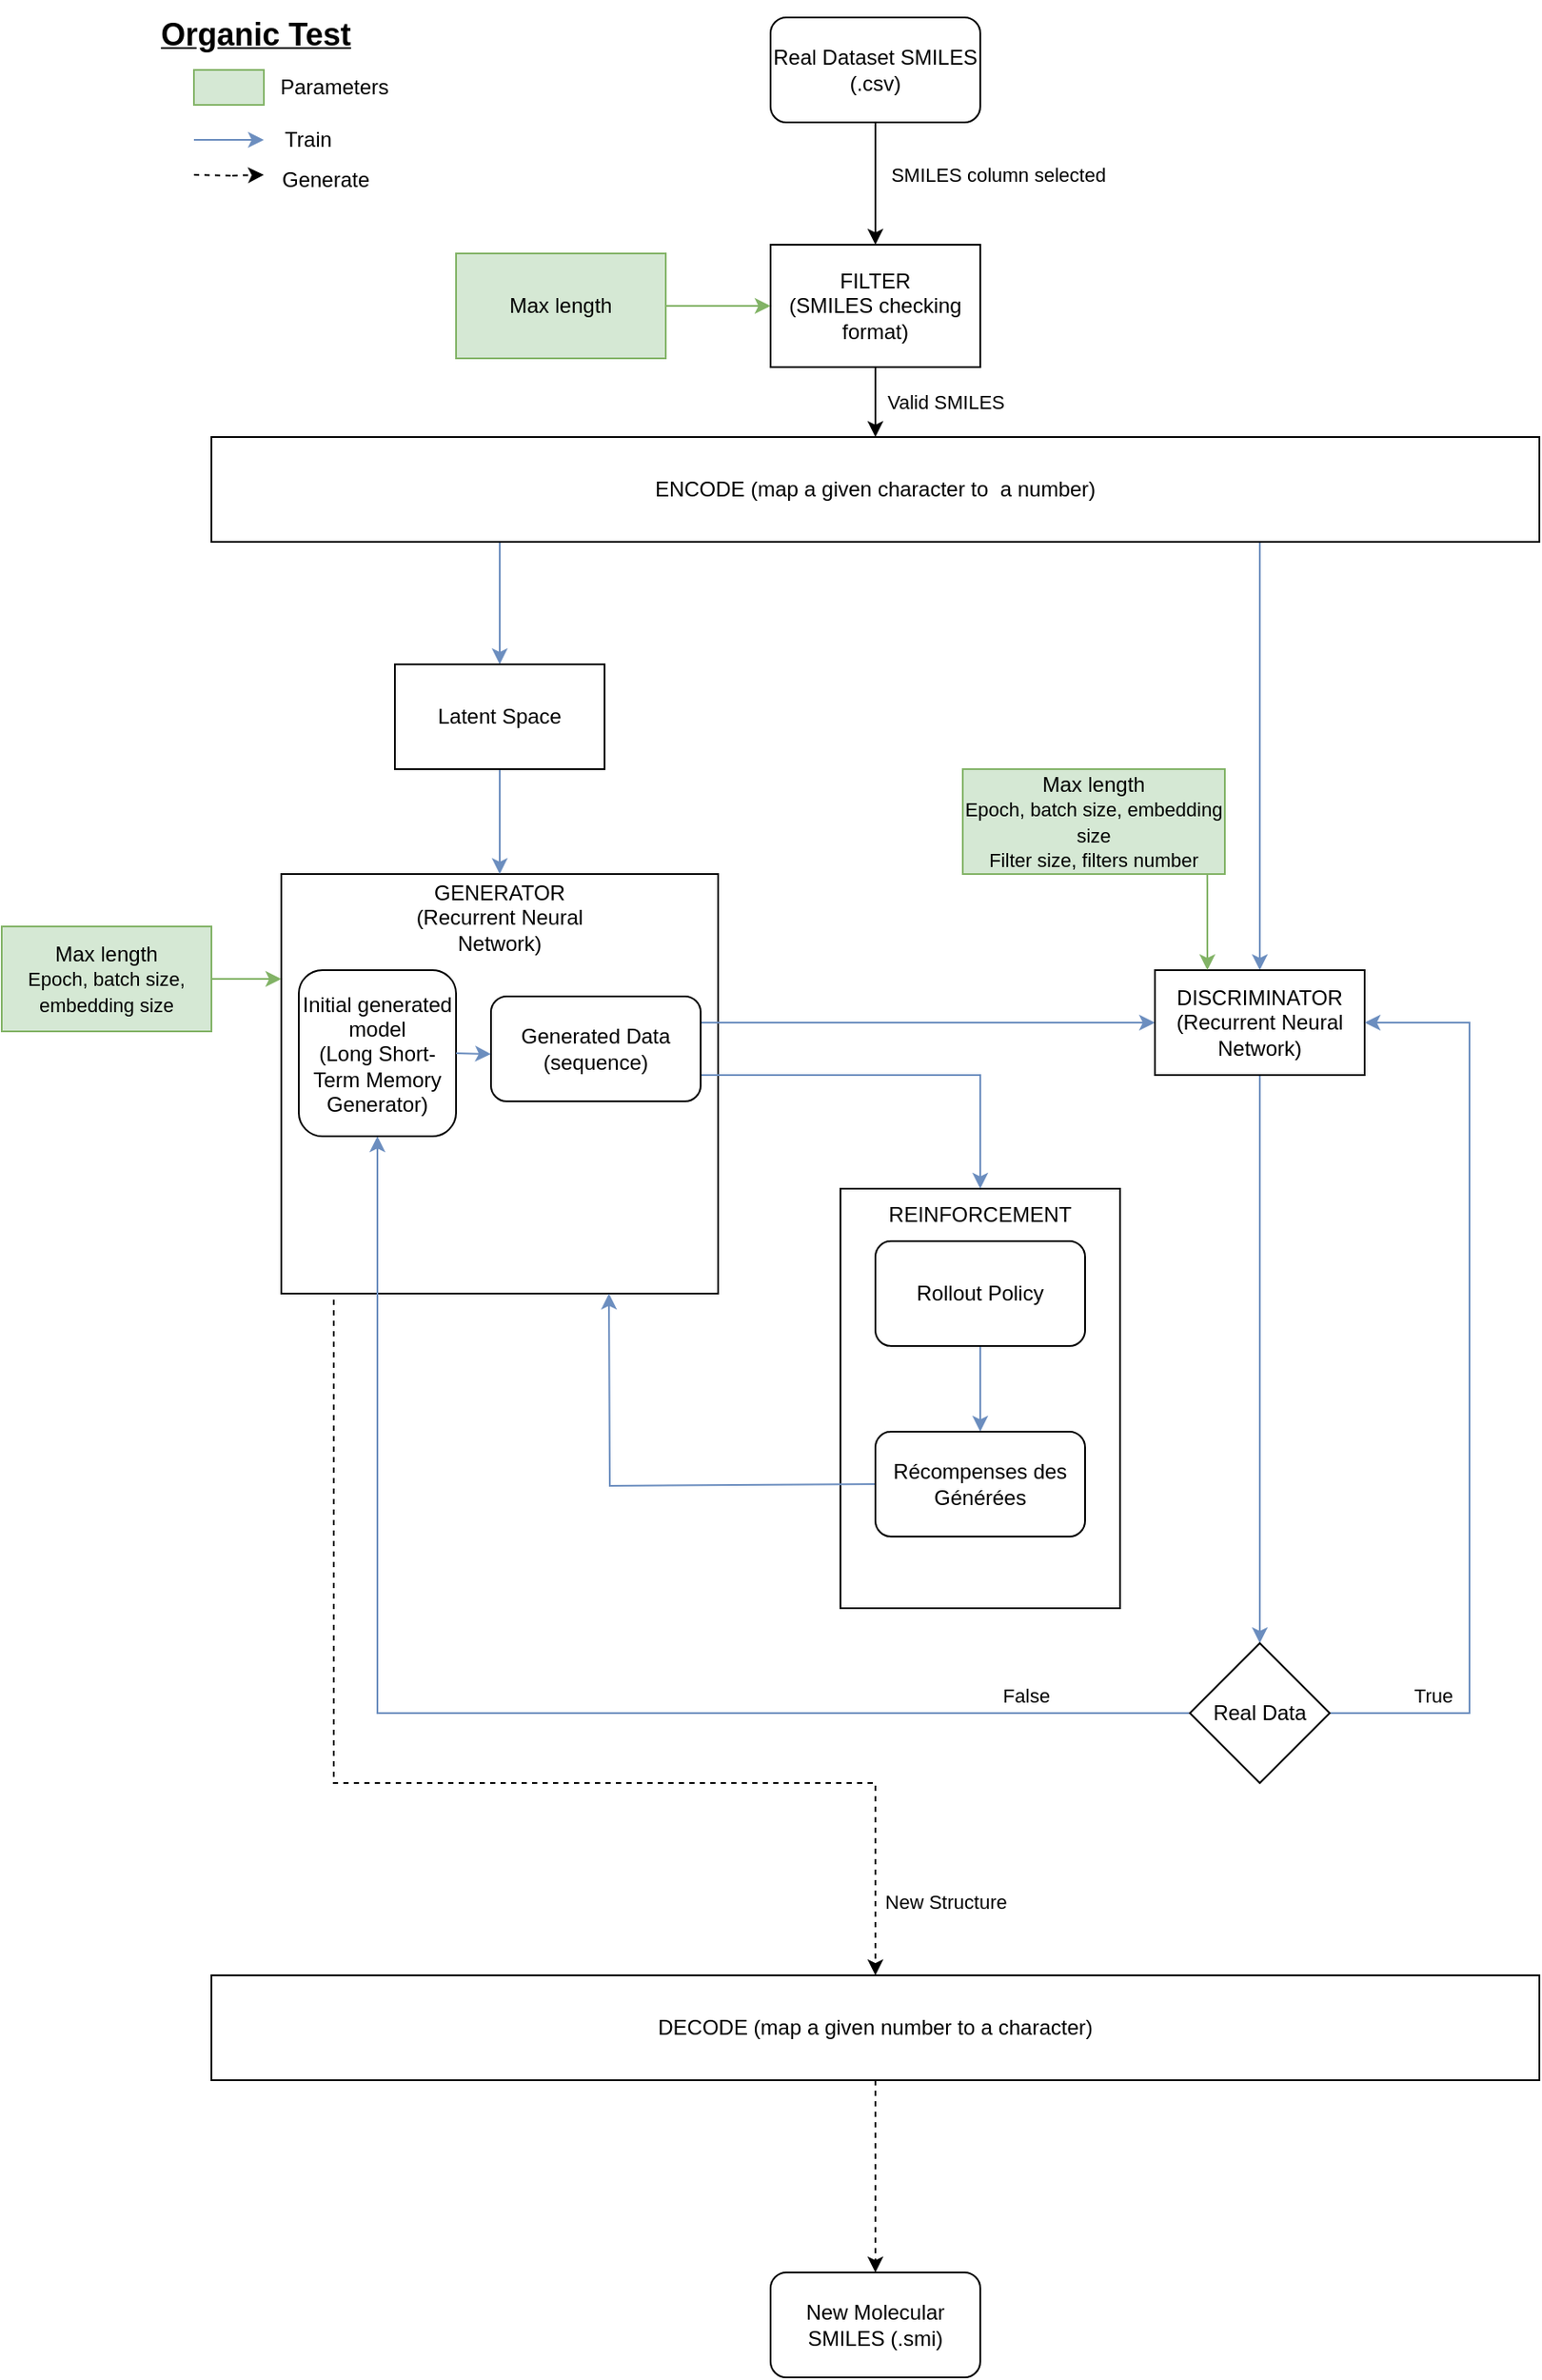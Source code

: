 <mxfile version="21.6.5" type="github">
  <diagram name="Page-1" id="28wtkJO0IDi1d5jMJ_gI">
    <mxGraphModel dx="1701" dy="452" grid="1" gridSize="10" guides="1" tooltips="1" connect="1" arrows="1" fold="1" page="1" pageScale="1" pageWidth="827" pageHeight="1169" math="0" shadow="0">
      <root>
        <mxCell id="0" />
        <mxCell id="1" parent="0" />
        <mxCell id="GxjlaXTzECWkgNyi5c2n-6" value="" style="rounded=0;whiteSpace=wrap;html=1;" vertex="1" parent="1">
          <mxGeometry x="80" y="500" width="250" height="240" as="geometry" />
        </mxCell>
        <mxCell id="GxjlaXTzECWkgNyi5c2n-19" style="edgeStyle=orthogonalEdgeStyle;rounded=0;orthogonalLoop=1;jettySize=auto;html=1;exitX=0.5;exitY=1;exitDx=0;exitDy=0;entryX=0.5;entryY=0;entryDx=0;entryDy=0;" edge="1" parent="1" source="FerazFxV_2p1zoZr2qBC-1" target="GxjlaXTzECWkgNyi5c2n-3">
          <mxGeometry relative="1" as="geometry" />
        </mxCell>
        <mxCell id="FerazFxV_2p1zoZr2qBC-1" value="FILTER&lt;br&gt;(SMILES checking format)" style="rounded=0;whiteSpace=wrap;html=1;" parent="1" vertex="1">
          <mxGeometry x="360" y="140" width="120" height="70" as="geometry" />
        </mxCell>
        <mxCell id="GxjlaXTzECWkgNyi5c2n-20" style="edgeStyle=orthogonalEdgeStyle;rounded=0;orthogonalLoop=1;jettySize=auto;html=1;exitX=0.5;exitY=1;exitDx=0;exitDy=0;entryX=0.5;entryY=0;entryDx=0;entryDy=0;" edge="1" parent="1" source="GxjlaXTzECWkgNyi5c2n-1" target="FerazFxV_2p1zoZr2qBC-1">
          <mxGeometry relative="1" as="geometry" />
        </mxCell>
        <mxCell id="GxjlaXTzECWkgNyi5c2n-42" value="SMILES column selected" style="edgeLabel;html=1;align=center;verticalAlign=middle;resizable=0;points=[];" vertex="1" connectable="0" parent="GxjlaXTzECWkgNyi5c2n-20">
          <mxGeometry x="-0.171" y="-1" relative="1" as="geometry">
            <mxPoint x="71" y="1" as="offset" />
          </mxGeometry>
        </mxCell>
        <mxCell id="GxjlaXTzECWkgNyi5c2n-1" value="Real Dataset SMILES (.csv)" style="rounded=1;whiteSpace=wrap;html=1;" vertex="1" parent="1">
          <mxGeometry x="360" y="10" width="120" height="60" as="geometry" />
        </mxCell>
        <mxCell id="GxjlaXTzECWkgNyi5c2n-11" style="edgeStyle=orthogonalEdgeStyle;rounded=0;orthogonalLoop=1;jettySize=auto;html=1;exitX=0.25;exitY=1;exitDx=0;exitDy=0;entryX=0.5;entryY=0;entryDx=0;entryDy=0;fillColor=#dae8fc;strokeColor=#6c8ebf;" edge="1" parent="1" source="GxjlaXTzECWkgNyi5c2n-3" target="GxjlaXTzECWkgNyi5c2n-5">
          <mxGeometry relative="1" as="geometry">
            <Array as="points">
              <mxPoint x="205" y="310" />
            </Array>
          </mxGeometry>
        </mxCell>
        <mxCell id="GxjlaXTzECWkgNyi5c2n-13" style="edgeStyle=orthogonalEdgeStyle;rounded=0;orthogonalLoop=1;jettySize=auto;html=1;exitX=0.75;exitY=1;exitDx=0;exitDy=0;entryX=0.5;entryY=0;entryDx=0;entryDy=0;fillColor=#dae8fc;strokeColor=#6c8ebf;" edge="1" parent="1" source="GxjlaXTzECWkgNyi5c2n-3" target="GxjlaXTzECWkgNyi5c2n-7">
          <mxGeometry relative="1" as="geometry">
            <Array as="points">
              <mxPoint x="640" y="310" />
            </Array>
          </mxGeometry>
        </mxCell>
        <mxCell id="GxjlaXTzECWkgNyi5c2n-3" value="ENCODE (map a given character to&amp;nbsp; a number)" style="rounded=0;whiteSpace=wrap;html=1;" vertex="1" parent="1">
          <mxGeometry x="40" y="250" width="760" height="60" as="geometry" />
        </mxCell>
        <mxCell id="GxjlaXTzECWkgNyi5c2n-14" style="edgeStyle=orthogonalEdgeStyle;rounded=0;orthogonalLoop=1;jettySize=auto;html=1;exitX=0.5;exitY=1;exitDx=0;exitDy=0;entryX=0.5;entryY=0;entryDx=0;entryDy=0;fillColor=#dae8fc;strokeColor=#6c8ebf;" edge="1" parent="1" source="GxjlaXTzECWkgNyi5c2n-5" target="GxjlaXTzECWkgNyi5c2n-6">
          <mxGeometry relative="1" as="geometry" />
        </mxCell>
        <mxCell id="GxjlaXTzECWkgNyi5c2n-5" value="Latent Space" style="rounded=0;whiteSpace=wrap;html=1;" vertex="1" parent="1">
          <mxGeometry x="145" y="380" width="120" height="60" as="geometry" />
        </mxCell>
        <mxCell id="GxjlaXTzECWkgNyi5c2n-15" style="edgeStyle=orthogonalEdgeStyle;rounded=0;orthogonalLoop=1;jettySize=auto;html=1;entryX=0;entryY=0.75;entryDx=0;entryDy=0;fillColor=#dae8fc;strokeColor=#6c8ebf;exitX=1;exitY=0.5;exitDx=0;exitDy=0;" edge="1" parent="1">
          <mxGeometry relative="1" as="geometry">
            <mxPoint x="320" y="585" as="sourcePoint" />
            <mxPoint x="580" y="585" as="targetPoint" />
            <Array as="points">
              <mxPoint x="550" y="585" />
              <mxPoint x="550" y="585" />
            </Array>
          </mxGeometry>
        </mxCell>
        <mxCell id="GxjlaXTzECWkgNyi5c2n-17" style="edgeStyle=orthogonalEdgeStyle;rounded=0;orthogonalLoop=1;jettySize=auto;html=1;exitX=0.25;exitY=1;exitDx=0;exitDy=0;dashed=1;entryX=0.5;entryY=0;entryDx=0;entryDy=0;" edge="1" parent="1" source="GxjlaXTzECWkgNyi5c2n-6" target="GxjlaXTzECWkgNyi5c2n-9">
          <mxGeometry relative="1" as="geometry">
            <mxPoint x="110" y="560" as="sourcePoint" />
            <mxPoint x="390" y="1130" as="targetPoint" />
            <Array as="points">
              <mxPoint x="110" y="1020" />
              <mxPoint x="420" y="1020" />
            </Array>
          </mxGeometry>
        </mxCell>
        <mxCell id="GxjlaXTzECWkgNyi5c2n-44" value="New Structure" style="edgeLabel;html=1;align=center;verticalAlign=middle;resizable=0;points=[];" vertex="1" connectable="0" parent="GxjlaXTzECWkgNyi5c2n-17">
          <mxGeometry x="0.759" y="-2" relative="1" as="geometry">
            <mxPoint x="42" y="46" as="offset" />
          </mxGeometry>
        </mxCell>
        <mxCell id="GxjlaXTzECWkgNyi5c2n-22" style="edgeStyle=orthogonalEdgeStyle;rounded=0;orthogonalLoop=1;jettySize=auto;html=1;exitX=0.5;exitY=1;exitDx=0;exitDy=0;entryX=0.5;entryY=0;entryDx=0;entryDy=0;fillColor=#dae8fc;strokeColor=#6c8ebf;" edge="1" parent="1" source="GxjlaXTzECWkgNyi5c2n-7" target="GxjlaXTzECWkgNyi5c2n-8">
          <mxGeometry relative="1" as="geometry" />
        </mxCell>
        <mxCell id="GxjlaXTzECWkgNyi5c2n-7" value="DISCRIMINATOR&lt;br&gt;(Recurrent Neural Network)" style="rounded=0;whiteSpace=wrap;html=1;" vertex="1" parent="1">
          <mxGeometry x="580" y="555" width="120" height="60" as="geometry" />
        </mxCell>
        <mxCell id="GxjlaXTzECWkgNyi5c2n-16" style="edgeStyle=orthogonalEdgeStyle;rounded=0;orthogonalLoop=1;jettySize=auto;html=1;exitX=0;exitY=0.5;exitDx=0;exitDy=0;fillColor=#dae8fc;strokeColor=#6c8ebf;entryX=0.5;entryY=1;entryDx=0;entryDy=0;" edge="1" parent="1" source="GxjlaXTzECWkgNyi5c2n-8" target="GxjlaXTzECWkgNyi5c2n-60">
          <mxGeometry relative="1" as="geometry">
            <mxPoint x="580" y="980" as="sourcePoint" />
            <mxPoint x="150" y="560" as="targetPoint" />
          </mxGeometry>
        </mxCell>
        <mxCell id="GxjlaXTzECWkgNyi5c2n-23" value="False" style="edgeLabel;html=1;align=center;verticalAlign=middle;resizable=0;points=[];" vertex="1" connectable="0" parent="GxjlaXTzECWkgNyi5c2n-16">
          <mxGeometry x="-0.563" y="3" relative="1" as="geometry">
            <mxPoint x="79" y="-13" as="offset" />
          </mxGeometry>
        </mxCell>
        <mxCell id="GxjlaXTzECWkgNyi5c2n-18" style="edgeStyle=orthogonalEdgeStyle;rounded=0;orthogonalLoop=1;jettySize=auto;html=1;exitX=1;exitY=0.5;exitDx=0;exitDy=0;entryX=1;entryY=0.5;entryDx=0;entryDy=0;fillColor=#dae8fc;strokeColor=#6c8ebf;" edge="1" parent="1" source="GxjlaXTzECWkgNyi5c2n-8" target="GxjlaXTzECWkgNyi5c2n-7">
          <mxGeometry relative="1" as="geometry">
            <Array as="points">
              <mxPoint x="760" y="980" />
              <mxPoint x="760" y="585" />
            </Array>
          </mxGeometry>
        </mxCell>
        <mxCell id="GxjlaXTzECWkgNyi5c2n-25" value="True" style="edgeLabel;html=1;align=center;verticalAlign=middle;resizable=0;points=[];" vertex="1" connectable="0" parent="GxjlaXTzECWkgNyi5c2n-18">
          <mxGeometry x="-0.715" relative="1" as="geometry">
            <mxPoint x="-17" y="-10" as="offset" />
          </mxGeometry>
        </mxCell>
        <mxCell id="GxjlaXTzECWkgNyi5c2n-8" value="Real Data" style="rhombus;whiteSpace=wrap;html=1;" vertex="1" parent="1">
          <mxGeometry x="600" y="940" width="80" height="80" as="geometry" />
        </mxCell>
        <mxCell id="GxjlaXTzECWkgNyi5c2n-21" style="edgeStyle=orthogonalEdgeStyle;rounded=0;orthogonalLoop=1;jettySize=auto;html=1;exitX=0.5;exitY=1;exitDx=0;exitDy=0;dashed=1;" edge="1" parent="1" source="GxjlaXTzECWkgNyi5c2n-9" target="GxjlaXTzECWkgNyi5c2n-12">
          <mxGeometry relative="1" as="geometry" />
        </mxCell>
        <mxCell id="GxjlaXTzECWkgNyi5c2n-9" value="DECODE (map a given number to a character)" style="rounded=0;whiteSpace=wrap;html=1;" vertex="1" parent="1">
          <mxGeometry x="40" y="1130" width="760" height="60" as="geometry" />
        </mxCell>
        <mxCell id="GxjlaXTzECWkgNyi5c2n-12" value="New Molecular SMILES (.smi)" style="rounded=1;whiteSpace=wrap;html=1;" vertex="1" parent="1">
          <mxGeometry x="360" y="1300" width="120" height="60" as="geometry" />
        </mxCell>
        <mxCell id="GxjlaXTzECWkgNyi5c2n-33" value="" style="endArrow=classic;html=1;rounded=0;entryX=0.25;entryY=0;entryDx=0;entryDy=0;fillColor=#d5e8d4;strokeColor=#82b366;exitX=0.933;exitY=1;exitDx=0;exitDy=0;exitPerimeter=0;" edge="1" parent="1" source="GxjlaXTzECWkgNyi5c2n-45" target="GxjlaXTzECWkgNyi5c2n-7">
          <mxGeometry width="50" height="50" relative="1" as="geometry">
            <mxPoint x="530" y="515" as="sourcePoint" />
            <mxPoint x="440" y="410" as="targetPoint" />
          </mxGeometry>
        </mxCell>
        <mxCell id="GxjlaXTzECWkgNyi5c2n-34" value="" style="endArrow=classic;html=1;rounded=0;entryX=0;entryY=0.25;entryDx=0;entryDy=0;fillColor=#d5e8d4;strokeColor=#82b366;exitX=1;exitY=0.5;exitDx=0;exitDy=0;" edge="1" parent="1" source="GxjlaXTzECWkgNyi5c2n-46" target="GxjlaXTzECWkgNyi5c2n-6">
          <mxGeometry width="50" height="50" relative="1" as="geometry">
            <mxPoint x="40" y="515" as="sourcePoint" />
            <mxPoint x="440" y="410" as="targetPoint" />
          </mxGeometry>
        </mxCell>
        <mxCell id="GxjlaXTzECWkgNyi5c2n-40" value="" style="endArrow=classic;html=1;rounded=0;entryX=0;entryY=0.5;entryDx=0;entryDy=0;fillColor=#d5e8d4;strokeColor=#82b366;exitX=1;exitY=0.5;exitDx=0;exitDy=0;" edge="1" parent="1" source="GxjlaXTzECWkgNyi5c2n-47" target="FerazFxV_2p1zoZr2qBC-1">
          <mxGeometry width="50" height="50" relative="1" as="geometry">
            <mxPoint x="320" y="158" as="sourcePoint" />
            <mxPoint x="430" y="550" as="targetPoint" />
          </mxGeometry>
        </mxCell>
        <mxCell id="GxjlaXTzECWkgNyi5c2n-41" value="&lt;font size=&quot;1&quot; style=&quot;&quot;&gt;&lt;b style=&quot;&quot;&gt;&lt;u style=&quot;font-size: 18px;&quot;&gt;Organic Test&lt;/u&gt;&lt;/b&gt;&lt;/font&gt;" style="text;html=1;align=center;verticalAlign=middle;resizable=0;points=[];autosize=1;strokeColor=none;fillColor=none;strokeWidth=1;" vertex="1" parent="1">
          <mxGeometry width="130" height="40" as="geometry" />
        </mxCell>
        <mxCell id="GxjlaXTzECWkgNyi5c2n-43" value="Valid SMILES" style="edgeLabel;html=1;align=center;verticalAlign=middle;resizable=0;points=[];" vertex="1" connectable="0" parent="1">
          <mxGeometry x="460" y="230" as="geometry" />
        </mxCell>
        <mxCell id="GxjlaXTzECWkgNyi5c2n-45" value="Max length&lt;br style=&quot;border-color: var(--border-color); font-size: 11px;&quot;&gt;&lt;span style=&quot;font-size: 11px;&quot;&gt;Epoch, batch size, embedding size&lt;/span&gt;&lt;br style=&quot;border-color: var(--border-color); font-size: 11px;&quot;&gt;&lt;span style=&quot;font-size: 11px;&quot;&gt;Filter size, filters number&lt;/span&gt;" style="rounded=0;whiteSpace=wrap;html=1;fillColor=#d5e8d4;strokeColor=#82b366;" vertex="1" parent="1">
          <mxGeometry x="470" y="440" width="150" height="60" as="geometry" />
        </mxCell>
        <mxCell id="GxjlaXTzECWkgNyi5c2n-46" value="Max length&lt;br style=&quot;border-color: var(--border-color); font-size: 11px;&quot;&gt;&lt;span style=&quot;font-size: 11px;&quot;&gt;Epoch, batch size, embedding size&lt;/span&gt;" style="rounded=0;whiteSpace=wrap;html=1;fillColor=#d5e8d4;strokeColor=#82b366;" vertex="1" parent="1">
          <mxGeometry x="-80" y="530" width="120" height="60" as="geometry" />
        </mxCell>
        <mxCell id="GxjlaXTzECWkgNyi5c2n-47" value="Max length" style="rounded=0;whiteSpace=wrap;html=1;fillColor=#d5e8d4;strokeColor=#82b366;" vertex="1" parent="1">
          <mxGeometry x="180" y="145" width="120" height="60" as="geometry" />
        </mxCell>
        <mxCell id="GxjlaXTzECWkgNyi5c2n-49" value="" style="rounded=0;whiteSpace=wrap;html=1;fillColor=#d5e8d4;strokeColor=#82b366;" vertex="1" parent="1">
          <mxGeometry x="30" y="40" width="40" height="20" as="geometry" />
        </mxCell>
        <mxCell id="GxjlaXTzECWkgNyi5c2n-50" value="Parameters" style="text;html=1;align=center;verticalAlign=middle;resizable=0;points=[];autosize=1;strokeColor=none;fillColor=none;" vertex="1" parent="1">
          <mxGeometry x="65" y="35" width="90" height="30" as="geometry" />
        </mxCell>
        <mxCell id="GxjlaXTzECWkgNyi5c2n-51" style="edgeStyle=orthogonalEdgeStyle;rounded=0;orthogonalLoop=1;jettySize=auto;html=1;fillColor=#dae8fc;strokeColor=#6c8ebf;" edge="1" parent="1">
          <mxGeometry relative="1" as="geometry">
            <mxPoint x="30" y="80" as="sourcePoint" />
            <mxPoint x="70" y="80" as="targetPoint" />
            <Array as="points">
              <mxPoint x="50" y="80" />
              <mxPoint x="50" y="80" />
            </Array>
          </mxGeometry>
        </mxCell>
        <mxCell id="GxjlaXTzECWkgNyi5c2n-52" value="Train" style="text;html=1;align=center;verticalAlign=middle;resizable=0;points=[];autosize=1;strokeColor=none;fillColor=none;" vertex="1" parent="1">
          <mxGeometry x="70" y="65" width="50" height="30" as="geometry" />
        </mxCell>
        <mxCell id="GxjlaXTzECWkgNyi5c2n-53" style="edgeStyle=orthogonalEdgeStyle;rounded=0;orthogonalLoop=1;jettySize=auto;html=1;exitX=0.5;exitY=1;exitDx=0;exitDy=0;dashed=1;" edge="1" parent="1">
          <mxGeometry relative="1" as="geometry">
            <mxPoint x="30" y="100" as="sourcePoint" />
            <mxPoint x="70" y="100" as="targetPoint" />
          </mxGeometry>
        </mxCell>
        <mxCell id="GxjlaXTzECWkgNyi5c2n-54" value="Generate" style="text;html=1;align=center;verticalAlign=middle;resizable=0;points=[];autosize=1;strokeColor=none;fillColor=none;" vertex="1" parent="1">
          <mxGeometry x="70" y="88" width="70" height="30" as="geometry" />
        </mxCell>
        <mxCell id="GxjlaXTzECWkgNyi5c2n-55" value="" style="rounded=0;whiteSpace=wrap;html=1;" vertex="1" parent="1">
          <mxGeometry x="400" y="680" width="160" height="240" as="geometry" />
        </mxCell>
        <mxCell id="GxjlaXTzECWkgNyi5c2n-56" value="" style="endArrow=classic;html=1;rounded=0;entryX=0.5;entryY=0;entryDx=0;entryDy=0;fillColor=#dae8fc;strokeColor=#6c8ebf;exitX=1;exitY=0.75;exitDx=0;exitDy=0;" edge="1" parent="1" source="GxjlaXTzECWkgNyi5c2n-61" target="GxjlaXTzECWkgNyi5c2n-55">
          <mxGeometry width="50" height="50" relative="1" as="geometry">
            <mxPoint x="480" y="600" as="sourcePoint" />
            <mxPoint x="460" y="550" as="targetPoint" />
            <Array as="points">
              <mxPoint x="480" y="615" />
            </Array>
          </mxGeometry>
        </mxCell>
        <mxCell id="GxjlaXTzECWkgNyi5c2n-57" value="" style="endArrow=classic;html=1;rounded=0;entryX=0.75;entryY=1;entryDx=0;entryDy=0;exitX=0;exitY=0.5;exitDx=0;exitDy=0;fillColor=#dae8fc;strokeColor=#6c8ebf;" edge="1" parent="1" source="GxjlaXTzECWkgNyi5c2n-69" target="GxjlaXTzECWkgNyi5c2n-6">
          <mxGeometry width="50" height="50" relative="1" as="geometry">
            <mxPoint x="240" y="680" as="sourcePoint" />
            <mxPoint x="290" y="630" as="targetPoint" />
            <Array as="points">
              <mxPoint x="268" y="850" />
            </Array>
          </mxGeometry>
        </mxCell>
        <mxCell id="GxjlaXTzECWkgNyi5c2n-59" value="GENERATOR&lt;br style=&quot;border-color: var(--border-color);&quot;&gt;(Recurrent Neural Network)" style="text;html=1;strokeColor=none;fillColor=none;align=center;verticalAlign=middle;whiteSpace=wrap;rounded=0;" vertex="1" parent="1">
          <mxGeometry x="150" y="510" width="110" height="30" as="geometry" />
        </mxCell>
        <mxCell id="GxjlaXTzECWkgNyi5c2n-60" value="Initial generated model&lt;br&gt;(Long Short-Term Memory Generator)" style="rounded=1;whiteSpace=wrap;html=1;" vertex="1" parent="1">
          <mxGeometry x="90" y="555" width="90" height="95" as="geometry" />
        </mxCell>
        <mxCell id="GxjlaXTzECWkgNyi5c2n-61" value="Generated Data (sequence)" style="rounded=1;whiteSpace=wrap;html=1;" vertex="1" parent="1">
          <mxGeometry x="200" y="570" width="120" height="60" as="geometry" />
        </mxCell>
        <mxCell id="GxjlaXTzECWkgNyi5c2n-63" style="edgeStyle=orthogonalEdgeStyle;rounded=0;orthogonalLoop=1;jettySize=auto;html=1;exitX=0.5;exitY=1;exitDx=0;exitDy=0;" edge="1" parent="1" source="GxjlaXTzECWkgNyi5c2n-6" target="GxjlaXTzECWkgNyi5c2n-6">
          <mxGeometry relative="1" as="geometry" />
        </mxCell>
        <mxCell id="GxjlaXTzECWkgNyi5c2n-64" value="" style="endArrow=classic;html=1;rounded=0;exitX=1;exitY=0.5;exitDx=0;exitDy=0;fillColor=#dae8fc;strokeColor=#6c8ebf;" edge="1" parent="1" source="GxjlaXTzECWkgNyi5c2n-60">
          <mxGeometry width="50" height="50" relative="1" as="geometry">
            <mxPoint x="380" y="650" as="sourcePoint" />
            <mxPoint x="200" y="603" as="targetPoint" />
          </mxGeometry>
        </mxCell>
        <mxCell id="GxjlaXTzECWkgNyi5c2n-66" value="REINFORCEMENT" style="text;html=1;strokeColor=none;fillColor=none;align=center;verticalAlign=middle;whiteSpace=wrap;rounded=0;" vertex="1" parent="1">
          <mxGeometry x="450" y="680" width="60" height="30" as="geometry" />
        </mxCell>
        <mxCell id="GxjlaXTzECWkgNyi5c2n-70" style="edgeStyle=orthogonalEdgeStyle;rounded=0;orthogonalLoop=1;jettySize=auto;html=1;exitX=0.5;exitY=1;exitDx=0;exitDy=0;fillColor=#dae8fc;strokeColor=#6c8ebf;" edge="1" parent="1" source="GxjlaXTzECWkgNyi5c2n-68" target="GxjlaXTzECWkgNyi5c2n-69">
          <mxGeometry relative="1" as="geometry" />
        </mxCell>
        <mxCell id="GxjlaXTzECWkgNyi5c2n-68" value="Rollout Policy" style="rounded=1;whiteSpace=wrap;html=1;" vertex="1" parent="1">
          <mxGeometry x="420" y="710" width="120" height="60" as="geometry" />
        </mxCell>
        <mxCell id="GxjlaXTzECWkgNyi5c2n-69" value="Récompenses des Générées" style="rounded=1;whiteSpace=wrap;html=1;" vertex="1" parent="1">
          <mxGeometry x="420" y="819" width="120" height="60" as="geometry" />
        </mxCell>
      </root>
    </mxGraphModel>
  </diagram>
</mxfile>
